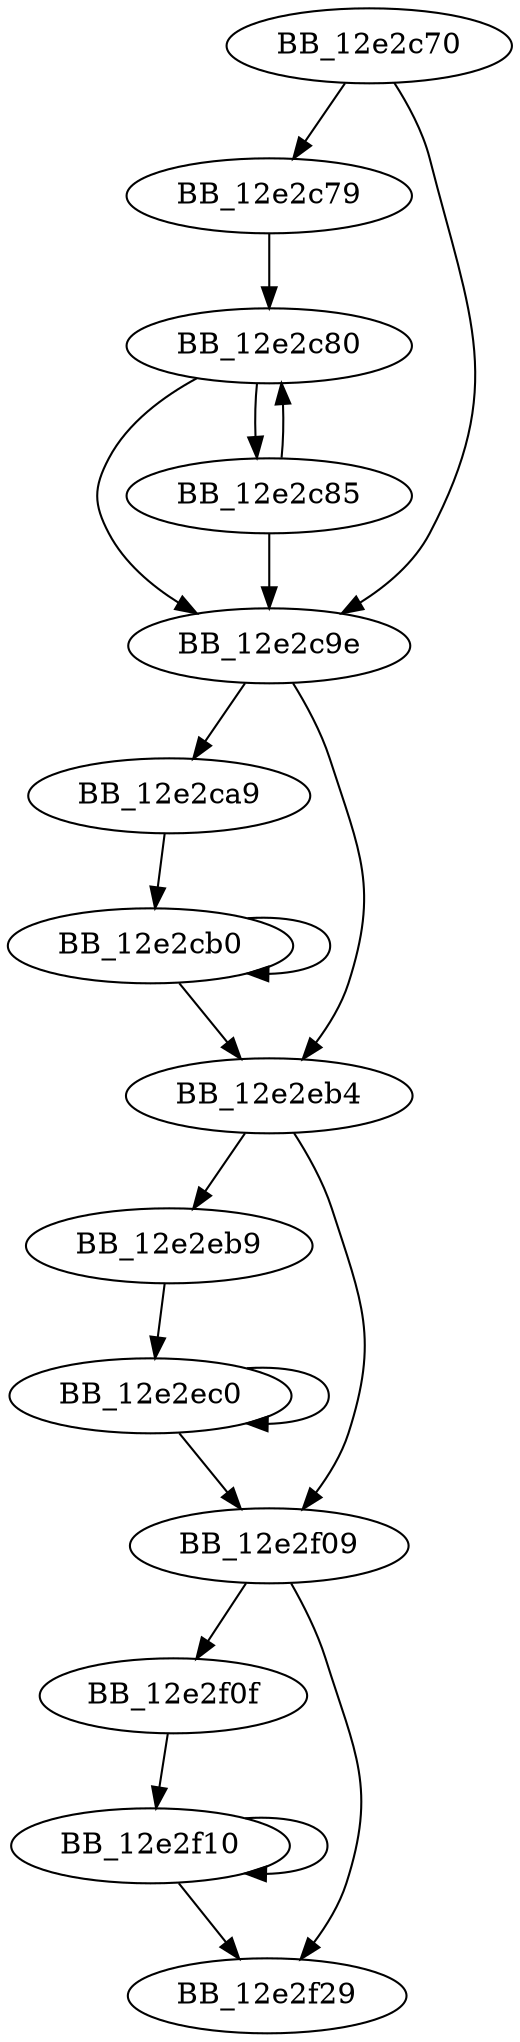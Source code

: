 DiGraph sub_12E2C70{
BB_12e2c70->BB_12e2c79
BB_12e2c70->BB_12e2c9e
BB_12e2c79->BB_12e2c80
BB_12e2c80->BB_12e2c85
BB_12e2c80->BB_12e2c9e
BB_12e2c85->BB_12e2c80
BB_12e2c85->BB_12e2c9e
BB_12e2c9e->BB_12e2ca9
BB_12e2c9e->BB_12e2eb4
BB_12e2ca9->BB_12e2cb0
BB_12e2cb0->BB_12e2cb0
BB_12e2cb0->BB_12e2eb4
BB_12e2eb4->BB_12e2eb9
BB_12e2eb4->BB_12e2f09
BB_12e2eb9->BB_12e2ec0
BB_12e2ec0->BB_12e2ec0
BB_12e2ec0->BB_12e2f09
BB_12e2f09->BB_12e2f0f
BB_12e2f09->BB_12e2f29
BB_12e2f0f->BB_12e2f10
BB_12e2f10->BB_12e2f10
BB_12e2f10->BB_12e2f29
}
